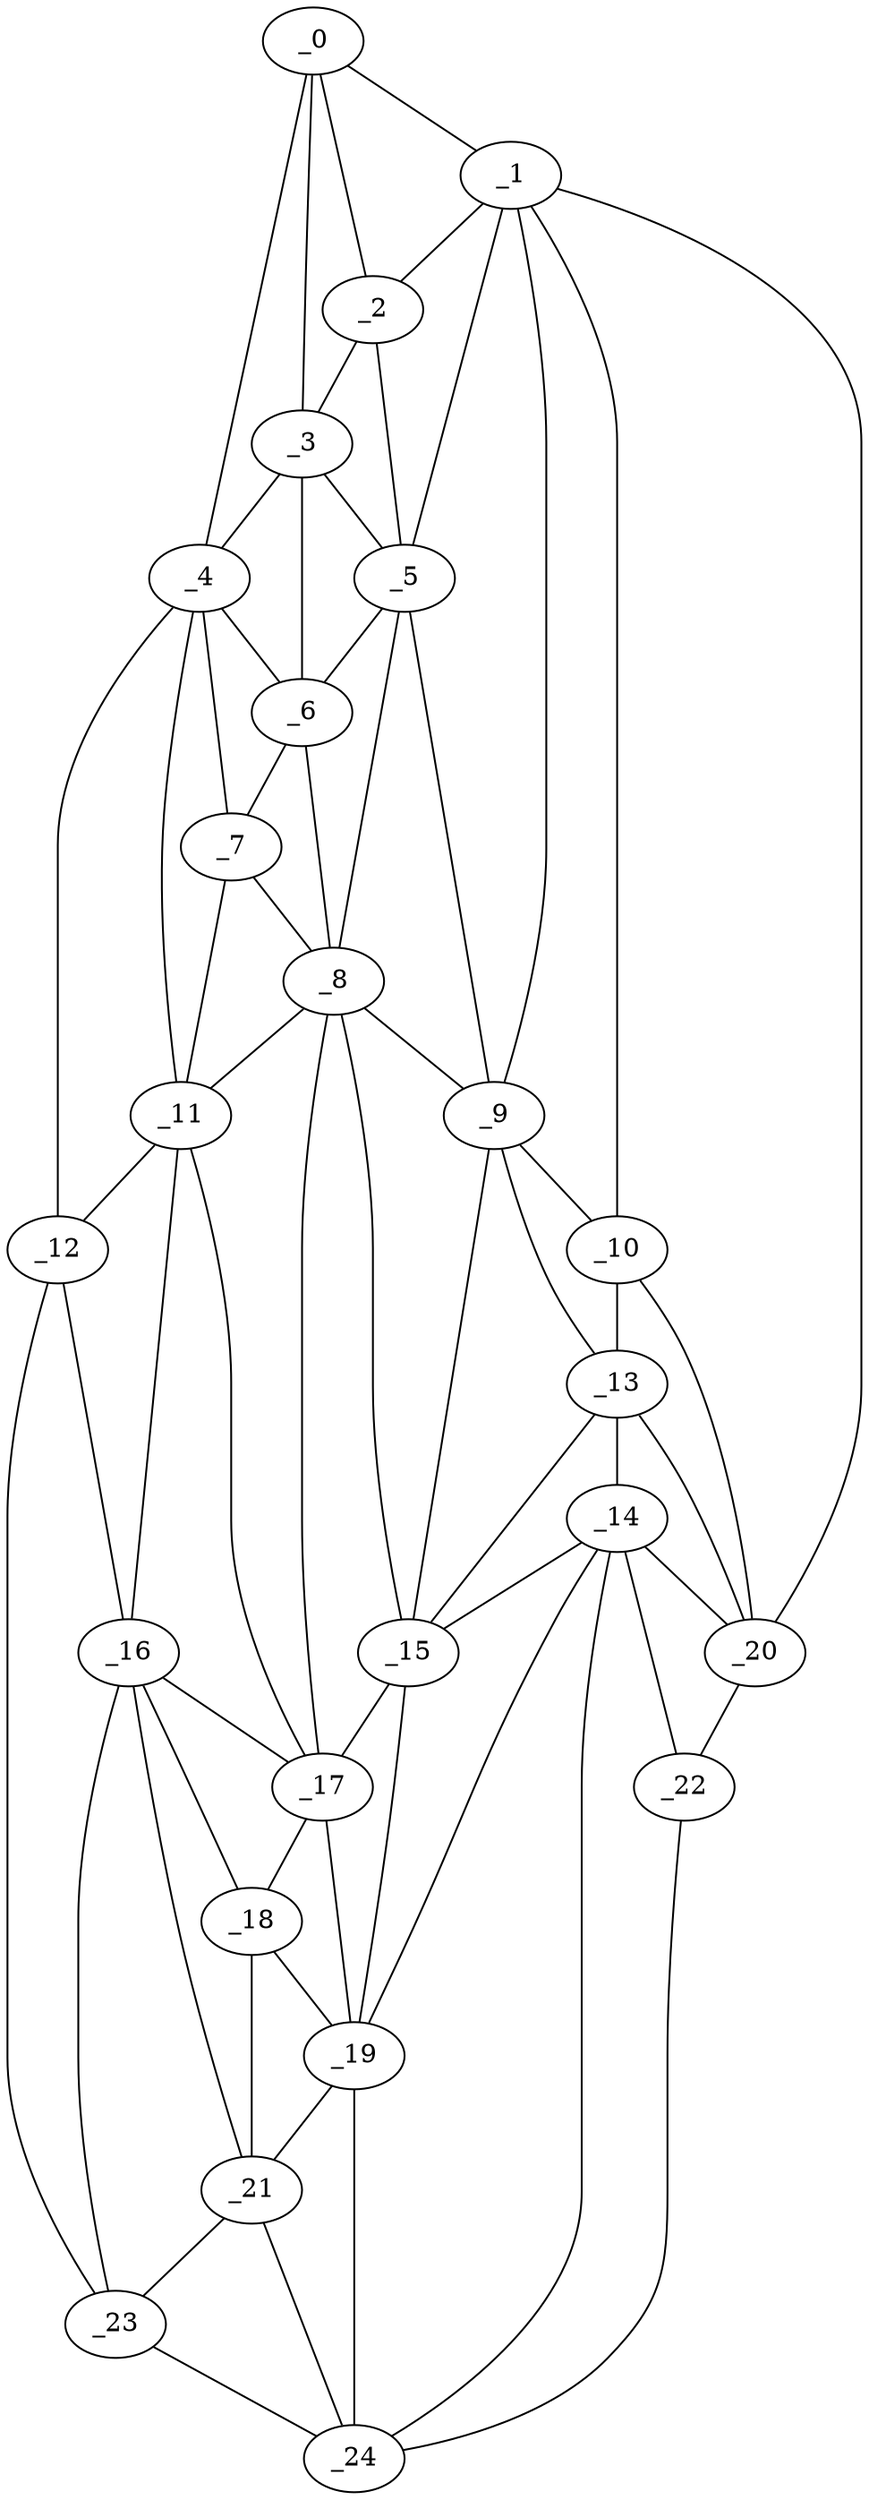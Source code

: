 graph "obj78__60.gxl" {
	_0	 [x=8,
		y=38];
	_1	 [x=13,
		y=61];
	_0 -- _1	 [valence=1];
	_2	 [x=15,
		y=51];
	_0 -- _2	 [valence=1];
	_3	 [x=27,
		y=43];
	_0 -- _3	 [valence=2];
	_4	 [x=28,
		y=33];
	_0 -- _4	 [valence=1];
	_1 -- _2	 [valence=1];
	_5	 [x=42,
		y=60];
	_1 -- _5	 [valence=2];
	_9	 [x=63,
		y=72];
	_1 -- _9	 [valence=1];
	_10	 [x=76,
		y=86];
	_1 -- _10	 [valence=2];
	_20	 [x=110,
		y=102];
	_1 -- _20	 [valence=1];
	_2 -- _3	 [valence=2];
	_2 -- _5	 [valence=2];
	_3 -- _4	 [valence=2];
	_3 -- _5	 [valence=1];
	_6	 [x=50,
		y=43];
	_3 -- _6	 [valence=2];
	_4 -- _6	 [valence=2];
	_7	 [x=59,
		y=40];
	_4 -- _7	 [valence=2];
	_11	 [x=78,
		y=36];
	_4 -- _11	 [valence=2];
	_12	 [x=87,
		y=34];
	_4 -- _12	 [valence=1];
	_5 -- _6	 [valence=2];
	_8	 [x=62,
		y=67];
	_5 -- _8	 [valence=2];
	_5 -- _9	 [valence=1];
	_6 -- _7	 [valence=1];
	_6 -- _8	 [valence=2];
	_7 -- _8	 [valence=1];
	_7 -- _11	 [valence=2];
	_8 -- _9	 [valence=2];
	_8 -- _11	 [valence=2];
	_15	 [x=94,
		y=71];
	_8 -- _15	 [valence=2];
	_17	 [x=99,
		y=60];
	_8 -- _17	 [valence=2];
	_9 -- _10	 [valence=2];
	_13	 [x=89,
		y=82];
	_9 -- _13	 [valence=2];
	_9 -- _15	 [valence=2];
	_10 -- _13	 [valence=2];
	_10 -- _20	 [valence=2];
	_11 -- _12	 [valence=2];
	_16	 [x=98,
		y=47];
	_11 -- _16	 [valence=2];
	_11 -- _17	 [valence=2];
	_12 -- _16	 [valence=1];
	_23	 [x=125,
		y=69];
	_12 -- _23	 [valence=1];
	_14	 [x=93,
		y=81];
	_13 -- _14	 [valence=2];
	_13 -- _15	 [valence=2];
	_13 -- _20	 [valence=1];
	_14 -- _15	 [valence=1];
	_19	 [x=106,
		y=62];
	_14 -- _19	 [valence=2];
	_14 -- _20	 [valence=2];
	_22	 [x=114,
		y=98];
	_14 -- _22	 [valence=2];
	_24	 [x=125,
		y=76];
	_14 -- _24	 [valence=1];
	_15 -- _17	 [valence=2];
	_15 -- _19	 [valence=1];
	_16 -- _17	 [valence=2];
	_18	 [x=101,
		y=55];
	_16 -- _18	 [valence=1];
	_21	 [x=112,
		y=61];
	_16 -- _21	 [valence=2];
	_16 -- _23	 [valence=2];
	_17 -- _18	 [valence=2];
	_17 -- _19	 [valence=2];
	_18 -- _19	 [valence=1];
	_18 -- _21	 [valence=2];
	_19 -- _21	 [valence=2];
	_19 -- _24	 [valence=2];
	_20 -- _22	 [valence=1];
	_21 -- _23	 [valence=1];
	_21 -- _24	 [valence=2];
	_22 -- _24	 [valence=1];
	_23 -- _24	 [valence=1];
}
